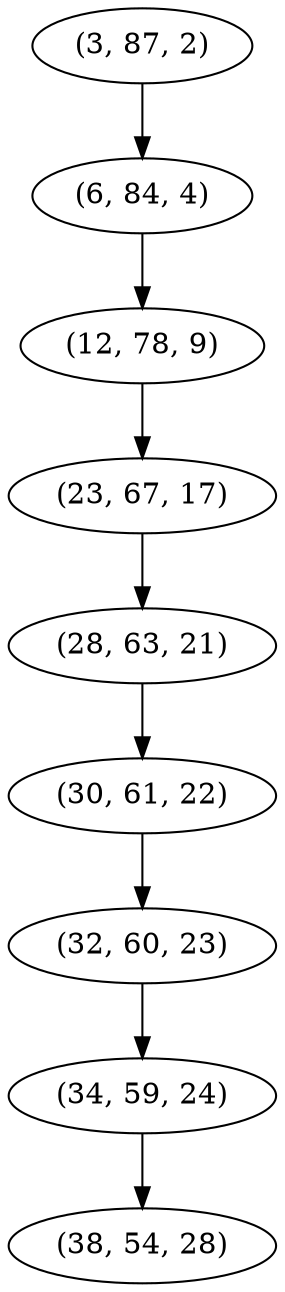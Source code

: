 digraph tree {
    "(3, 87, 2)";
    "(6, 84, 4)";
    "(12, 78, 9)";
    "(23, 67, 17)";
    "(28, 63, 21)";
    "(30, 61, 22)";
    "(32, 60, 23)";
    "(34, 59, 24)";
    "(38, 54, 28)";
    "(3, 87, 2)" -> "(6, 84, 4)";
    "(6, 84, 4)" -> "(12, 78, 9)";
    "(12, 78, 9)" -> "(23, 67, 17)";
    "(23, 67, 17)" -> "(28, 63, 21)";
    "(28, 63, 21)" -> "(30, 61, 22)";
    "(30, 61, 22)" -> "(32, 60, 23)";
    "(32, 60, 23)" -> "(34, 59, 24)";
    "(34, 59, 24)" -> "(38, 54, 28)";
}
